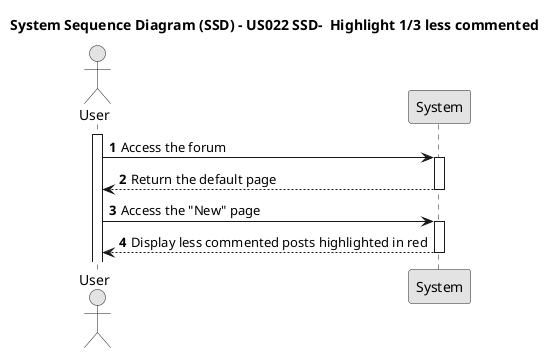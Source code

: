 @startuml US022
skinparam monochrome true
skinparam packageStyle rectangle
skinparam shadowing false

title System Sequence Diagram (SSD) - US022 SSD-  Highlight 1/3 less commented

autonumber

actor "User" as User
participant "System" as System

activate User
    User -> System: Access the forum
   
  
    activate System
        System --> User : Return the default page 
    deactivate System

    User -> System : Access the "New" page

    activate System
    System --> User: Display less commented posts highlighted in red
    deactivate System

@enduml